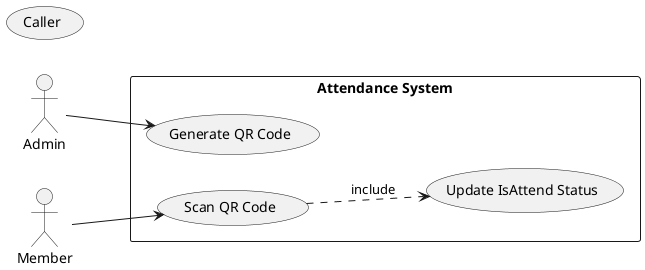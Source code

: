 @startuml AttendanceSubSystem

left to right direction

skinparam Monochrome true
skinparam Shadowing false
skinparam packageStyle rectangle

actor Admin
actor Member
actor (Caller)

rectangle "Attendance System" {
    Admin --> (Generate QR Code)
    Member --> (Scan QR Code)

    (Scan QR Code) ..> (Update IsAttend Status) : include
}

@enduml